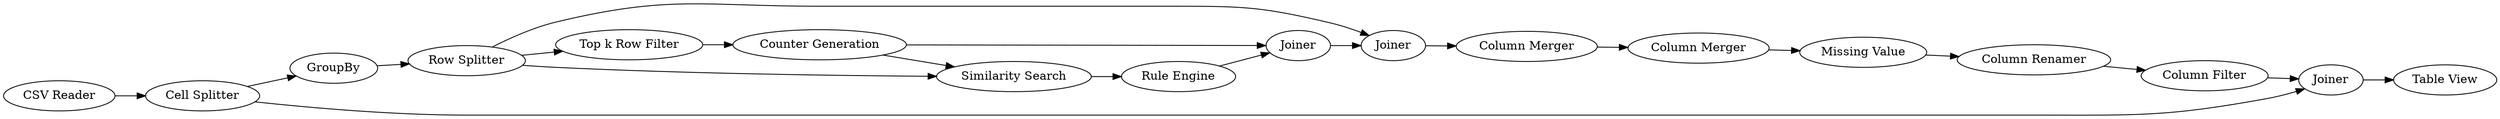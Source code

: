 digraph {
	5 -> 16
	16 -> 24
	22 -> 5
	21 -> 22
	19 -> 21
	27 -> 28
	28 -> 26
	21 -> 24
	20 -> 19
	30 -> 27
	5 -> 15
	15 -> 23
	21 -> 15
	1 -> 20
	29 -> 31
	20 -> 29
	24 -> 25
	25 -> 30
	26 -> 29
	23 -> 16
	5 [label="Counter Generation"]
	16 [label=Joiner]
	24 [label=Joiner]
	27 [label="Missing Value"]
	20 [label="Cell Splitter"]
	1 [label="CSV Reader"]
	29 [label=Joiner]
	22 [label="Top k Row Filter"]
	28 [label="Column Renamer"]
	31 [label="Table View"]
	23 [label="Rule Engine"]
	21 [label="Row Splitter"]
	26 [label="Column Filter"]
	15 [label="Similarity Search"]
	25 [label="Column Merger"]
	30 [label="Column Merger"]
	19 [label=GroupBy]
	rankdir=LR
}
